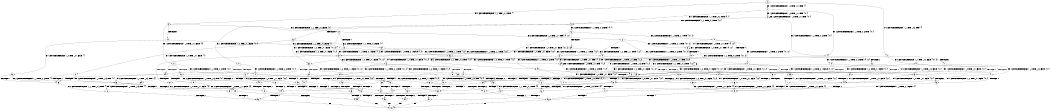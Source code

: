 digraph BCG {
size = "7, 10.5";
center = TRUE;
node [shape = circle];
0 [peripheries = 2];
0 -> 1 [label = "EX !1 !ATOMIC_EXCH_BRANCH (1, +0, TRUE, +0, 1, TRUE) !{}"];
0 -> 2 [label = "EX !2 !ATOMIC_EXCH_BRANCH (1, +1, TRUE, +0, 3, TRUE) !{}"];
0 -> 3 [label = "EX !0 !ATOMIC_EXCH_BRANCH (1, +1, TRUE, +0, 2, TRUE) !{}"];
1 -> 4 [label = "EX !2 !ATOMIC_EXCH_BRANCH (1, +1, TRUE, +0, 3, TRUE) !{0, 1}"];
1 -> 5 [label = "EX !0 !ATOMIC_EXCH_BRANCH (1, +1, TRUE, +0, 2, TRUE) !{0, 1}"];
1 -> 6 [label = "EX !1 !ATOMIC_EXCH_BRANCH (1, +0, TRUE, +0, 1, TRUE) !{0, 1}"];
2 -> 7 [label = "TERMINATE !2"];
2 -> 8 [label = "EX !1 !ATOMIC_EXCH_BRANCH (1, +0, TRUE, +0, 1, FALSE) !{0, 1, 2}"];
2 -> 9 [label = "EX !0 !ATOMIC_EXCH_BRANCH (1, +1, TRUE, +0, 2, FALSE) !{0, 1, 2}"];
3 -> 10 [label = "TERMINATE !0"];
3 -> 11 [label = "EX !1 !ATOMIC_EXCH_BRANCH (1, +0, TRUE, +0, 1, FALSE) !{0}"];
3 -> 12 [label = "EX !2 !ATOMIC_EXCH_BRANCH (1, +1, TRUE, +0, 3, FALSE) !{0}"];
4 -> 13 [label = "TERMINATE !2"];
4 -> 14 [label = "EX !0 !ATOMIC_EXCH_BRANCH (1, +1, TRUE, +0, 2, FALSE) !{0, 1, 2}"];
4 -> 8 [label = "EX !1 !ATOMIC_EXCH_BRANCH (1, +0, TRUE, +0, 1, FALSE) !{0, 1, 2}"];
5 -> 15 [label = "TERMINATE !0"];
5 -> 16 [label = "EX !2 !ATOMIC_EXCH_BRANCH (1, +1, TRUE, +0, 3, FALSE) !{0, 1}"];
5 -> 17 [label = "EX !1 !ATOMIC_EXCH_BRANCH (1, +0, TRUE, +0, 1, FALSE) !{0, 1}"];
6 -> 4 [label = "EX !2 !ATOMIC_EXCH_BRANCH (1, +1, TRUE, +0, 3, TRUE) !{0, 1}"];
6 -> 5 [label = "EX !0 !ATOMIC_EXCH_BRANCH (1, +1, TRUE, +0, 2, TRUE) !{0, 1}"];
6 -> 6 [label = "EX !1 !ATOMIC_EXCH_BRANCH (1, +0, TRUE, +0, 1, TRUE) !{0, 1}"];
7 -> 18 [label = "EX !1 !ATOMIC_EXCH_BRANCH (1, +0, TRUE, +0, 1, FALSE) !{0, 1}"];
7 -> 19 [label = "EX !0 !ATOMIC_EXCH_BRANCH (1, +1, TRUE, +0, 2, FALSE) !{0, 1}"];
8 -> 20 [label = "TERMINATE !1"];
8 -> 21 [label = "TERMINATE !2"];
8 -> 22 [label = "EX !0 !ATOMIC_EXCH_BRANCH (1, +1, TRUE, +0, 2, TRUE) !{0, 1, 2}"];
9 -> 23 [label = "TERMINATE !2"];
9 -> 24 [label = "TERMINATE !0"];
9 -> 25 [label = "EX !1 !ATOMIC_EXCH_BRANCH (1, +0, TRUE, +0, 1, FALSE) !{0, 1, 2}"];
10 -> 26 [label = "EX !1 !ATOMIC_EXCH_BRANCH (1, +0, TRUE, +0, 1, FALSE) !{}"];
10 -> 27 [label = "EX !2 !ATOMIC_EXCH_BRANCH (1, +1, TRUE, +0, 3, FALSE) !{}"];
11 -> 28 [label = "TERMINATE !1"];
11 -> 29 [label = "TERMINATE !0"];
11 -> 30 [label = "EX !2 !ATOMIC_EXCH_BRANCH (1, +1, TRUE, +0, 3, TRUE) !{0, 1}"];
12 -> 31 [label = "TERMINATE !0"];
12 -> 32 [label = "EX !1 !ATOMIC_EXCH_BRANCH (1, +0, TRUE, +0, 1, FALSE) !{0, 1, 2}"];
12 -> 33 [label = "EX !2 !ATOMIC_EXCH_BRANCH (1, +0, TRUE, +1, 1, TRUE) !{0, 1, 2}"];
13 -> 34 [label = "EX !0 !ATOMIC_EXCH_BRANCH (1, +1, TRUE, +0, 2, FALSE) !{0, 1}"];
13 -> 18 [label = "EX !1 !ATOMIC_EXCH_BRANCH (1, +0, TRUE, +0, 1, FALSE) !{0, 1}"];
14 -> 35 [label = "TERMINATE !2"];
14 -> 36 [label = "TERMINATE !0"];
14 -> 25 [label = "EX !1 !ATOMIC_EXCH_BRANCH (1, +0, TRUE, +0, 1, FALSE) !{0, 1, 2}"];
15 -> 37 [label = "EX !2 !ATOMIC_EXCH_BRANCH (1, +1, TRUE, +0, 3, FALSE) !{1}"];
15 -> 38 [label = "EX !1 !ATOMIC_EXCH_BRANCH (1, +0, TRUE, +0, 1, FALSE) !{1}"];
16 -> 39 [label = "TERMINATE !0"];
16 -> 40 [label = "EX !2 !ATOMIC_EXCH_BRANCH (1, +0, TRUE, +1, 1, TRUE) !{0, 1, 2}"];
16 -> 32 [label = "EX !1 !ATOMIC_EXCH_BRANCH (1, +0, TRUE, +0, 1, FALSE) !{0, 1, 2}"];
17 -> 28 [label = "TERMINATE !1"];
17 -> 29 [label = "TERMINATE !0"];
17 -> 30 [label = "EX !2 !ATOMIC_EXCH_BRANCH (1, +1, TRUE, +0, 3, TRUE) !{0, 1}"];
18 -> 41 [label = "TERMINATE !1"];
18 -> 42 [label = "EX !0 !ATOMIC_EXCH_BRANCH (1, +1, TRUE, +0, 2, TRUE) !{0, 1}"];
19 -> 43 [label = "TERMINATE !0"];
19 -> 44 [label = "EX !1 !ATOMIC_EXCH_BRANCH (1, +0, TRUE, +0, 1, FALSE) !{0, 1}"];
20 -> 45 [label = "TERMINATE !2"];
20 -> 46 [label = "EX !0 !ATOMIC_EXCH_BRANCH (1, +1, TRUE, +0, 2, TRUE) !{0, 2}"];
21 -> 41 [label = "TERMINATE !1"];
21 -> 42 [label = "EX !0 !ATOMIC_EXCH_BRANCH (1, +1, TRUE, +0, 2, TRUE) !{0, 1}"];
22 -> 47 [label = "TERMINATE !1"];
22 -> 48 [label = "TERMINATE !2"];
22 -> 49 [label = "TERMINATE !0"];
23 -> 43 [label = "TERMINATE !0"];
23 -> 44 [label = "EX !1 !ATOMIC_EXCH_BRANCH (1, +0, TRUE, +0, 1, FALSE) !{0, 1}"];
24 -> 50 [label = "TERMINATE !2"];
24 -> 51 [label = "EX !1 !ATOMIC_EXCH_BRANCH (1, +0, TRUE, +0, 1, FALSE) !{1, 2}"];
25 -> 52 [label = "TERMINATE !1"];
25 -> 53 [label = "TERMINATE !2"];
25 -> 54 [label = "TERMINATE !0"];
26 -> 55 [label = "TERMINATE !1"];
26 -> 56 [label = "EX !2 !ATOMIC_EXCH_BRANCH (1, +1, TRUE, +0, 3, TRUE) !{1}"];
27 -> 57 [label = "EX !1 !ATOMIC_EXCH_BRANCH (1, +0, TRUE, +0, 1, FALSE) !{1, 2}"];
27 -> 58 [label = "EX !2 !ATOMIC_EXCH_BRANCH (1, +0, TRUE, +1, 1, TRUE) !{1, 2}"];
28 -> 59 [label = "TERMINATE !0"];
28 -> 60 [label = "EX !2 !ATOMIC_EXCH_BRANCH (1, +1, TRUE, +0, 3, TRUE) !{0}"];
29 -> 55 [label = "TERMINATE !1"];
29 -> 56 [label = "EX !2 !ATOMIC_EXCH_BRANCH (1, +1, TRUE, +0, 3, TRUE) !{1}"];
30 -> 47 [label = "TERMINATE !1"];
30 -> 48 [label = "TERMINATE !2"];
30 -> 49 [label = "TERMINATE !0"];
31 -> 57 [label = "EX !1 !ATOMIC_EXCH_BRANCH (1, +0, TRUE, +0, 1, FALSE) !{1, 2}"];
31 -> 58 [label = "EX !2 !ATOMIC_EXCH_BRANCH (1, +0, TRUE, +1, 1, TRUE) !{1, 2}"];
32 -> 61 [label = "TERMINATE !1"];
32 -> 62 [label = "TERMINATE !0"];
32 -> 63 [label = "EX !2 !ATOMIC_EXCH_BRANCH (1, +0, TRUE, +1, 1, FALSE) !{0, 1, 2}"];
33 -> 64 [label = "TERMINATE !0"];
33 -> 65 [label = "EX !1 !ATOMIC_EXCH_BRANCH (1, +0, TRUE, +0, 1, TRUE) !{0, 1, 2}"];
33 -> 66 [label = "EX !2 !ATOMIC_EXCH_BRANCH (1, +1, TRUE, +0, 3, TRUE) !{0, 1, 2}"];
34 -> 67 [label = "TERMINATE !0"];
34 -> 44 [label = "EX !1 !ATOMIC_EXCH_BRANCH (1, +0, TRUE, +0, 1, FALSE) !{0, 1}"];
35 -> 67 [label = "TERMINATE !0"];
35 -> 44 [label = "EX !1 !ATOMIC_EXCH_BRANCH (1, +0, TRUE, +0, 1, FALSE) !{0, 1}"];
36 -> 68 [label = "TERMINATE !2"];
36 -> 51 [label = "EX !1 !ATOMIC_EXCH_BRANCH (1, +0, TRUE, +0, 1, FALSE) !{1, 2}"];
37 -> 69 [label = "EX !2 !ATOMIC_EXCH_BRANCH (1, +0, TRUE, +1, 1, TRUE) !{1, 2}"];
37 -> 57 [label = "EX !1 !ATOMIC_EXCH_BRANCH (1, +0, TRUE, +0, 1, FALSE) !{1, 2}"];
38 -> 55 [label = "TERMINATE !1"];
38 -> 56 [label = "EX !2 !ATOMIC_EXCH_BRANCH (1, +1, TRUE, +0, 3, TRUE) !{1}"];
39 -> 69 [label = "EX !2 !ATOMIC_EXCH_BRANCH (1, +0, TRUE, +1, 1, TRUE) !{1, 2}"];
39 -> 57 [label = "EX !1 !ATOMIC_EXCH_BRANCH (1, +0, TRUE, +0, 1, FALSE) !{1, 2}"];
40 -> 70 [label = "TERMINATE !0"];
40 -> 71 [label = "EX !2 !ATOMIC_EXCH_BRANCH (1, +1, TRUE, +0, 3, TRUE) !{0, 1, 2}"];
40 -> 65 [label = "EX !1 !ATOMIC_EXCH_BRANCH (1, +0, TRUE, +0, 1, TRUE) !{0, 1, 2}"];
41 -> 72 [label = "EX !0 !ATOMIC_EXCH_BRANCH (1, +1, TRUE, +0, 2, TRUE) !{0}"];
42 -> 73 [label = "TERMINATE !1"];
42 -> 74 [label = "TERMINATE !0"];
43 -> 75 [label = "EX !1 !ATOMIC_EXCH_BRANCH (1, +0, TRUE, +0, 1, FALSE) !{1}"];
44 -> 76 [label = "TERMINATE !1"];
44 -> 77 [label = "TERMINATE !0"];
45 -> 72 [label = "EX !0 !ATOMIC_EXCH_BRANCH (1, +1, TRUE, +0, 2, TRUE) !{0}"];
46 -> 78 [label = "TERMINATE !2"];
46 -> 79 [label = "TERMINATE !0"];
47 -> 78 [label = "TERMINATE !2"];
47 -> 79 [label = "TERMINATE !0"];
48 -> 73 [label = "TERMINATE !1"];
48 -> 74 [label = "TERMINATE !0"];
49 -> 80 [label = "TERMINATE !1"];
49 -> 81 [label = "TERMINATE !2"];
50 -> 75 [label = "EX !1 !ATOMIC_EXCH_BRANCH (1, +0, TRUE, +0, 1, FALSE) !{1}"];
51 -> 82 [label = "TERMINATE !1"];
51 -> 83 [label = "TERMINATE !2"];
52 -> 84 [label = "TERMINATE !2"];
52 -> 85 [label = "TERMINATE !0"];
53 -> 76 [label = "TERMINATE !1"];
53 -> 77 [label = "TERMINATE !0"];
54 -> 82 [label = "TERMINATE !1"];
54 -> 83 [label = "TERMINATE !2"];
55 -> 86 [label = "EX !2 !ATOMIC_EXCH_BRANCH (1, +1, TRUE, +0, 3, TRUE) !{}"];
56 -> 80 [label = "TERMINATE !1"];
56 -> 81 [label = "TERMINATE !2"];
57 -> 87 [label = "TERMINATE !1"];
57 -> 88 [label = "EX !2 !ATOMIC_EXCH_BRANCH (1, +0, TRUE, +1, 1, FALSE) !{1, 2}"];
58 -> 89 [label = "EX !1 !ATOMIC_EXCH_BRANCH (1, +0, TRUE, +0, 1, TRUE) !{1, 2}"];
58 -> 90 [label = "EX !2 !ATOMIC_EXCH_BRANCH (1, +1, TRUE, +0, 3, TRUE) !{1, 2}"];
59 -> 86 [label = "EX !2 !ATOMIC_EXCH_BRANCH (1, +1, TRUE, +0, 3, TRUE) !{}"];
60 -> 78 [label = "TERMINATE !2"];
60 -> 79 [label = "TERMINATE !0"];
61 -> 91 [label = "TERMINATE !0"];
61 -> 92 [label = "EX !2 !ATOMIC_EXCH_BRANCH (1, +0, TRUE, +1, 1, FALSE) !{0, 2}"];
62 -> 87 [label = "TERMINATE !1"];
62 -> 88 [label = "EX !2 !ATOMIC_EXCH_BRANCH (1, +0, TRUE, +1, 1, FALSE) !{1, 2}"];
63 -> 52 [label = "TERMINATE !1"];
63 -> 53 [label = "TERMINATE !2"];
63 -> 54 [label = "TERMINATE !0"];
64 -> 89 [label = "EX !1 !ATOMIC_EXCH_BRANCH (1, +0, TRUE, +0, 1, TRUE) !{1, 2}"];
64 -> 90 [label = "EX !2 !ATOMIC_EXCH_BRANCH (1, +1, TRUE, +0, 3, TRUE) !{1, 2}"];
65 -> 70 [label = "TERMINATE !0"];
65 -> 71 [label = "EX !2 !ATOMIC_EXCH_BRANCH (1, +1, TRUE, +0, 3, TRUE) !{0, 1, 2}"];
65 -> 65 [label = "EX !1 !ATOMIC_EXCH_BRANCH (1, +0, TRUE, +0, 1, TRUE) !{0, 1, 2}"];
66 -> 23 [label = "TERMINATE !2"];
66 -> 24 [label = "TERMINATE !0"];
66 -> 25 [label = "EX !1 !ATOMIC_EXCH_BRANCH (1, +0, TRUE, +0, 1, FALSE) !{0, 1, 2}"];
67 -> 75 [label = "EX !1 !ATOMIC_EXCH_BRANCH (1, +0, TRUE, +0, 1, FALSE) !{1}"];
68 -> 75 [label = "EX !1 !ATOMIC_EXCH_BRANCH (1, +0, TRUE, +0, 1, FALSE) !{1}"];
69 -> 93 [label = "EX !2 !ATOMIC_EXCH_BRANCH (1, +1, TRUE, +0, 3, TRUE) !{1, 2}"];
69 -> 89 [label = "EX !1 !ATOMIC_EXCH_BRANCH (1, +0, TRUE, +0, 1, TRUE) !{1, 2}"];
70 -> 93 [label = "EX !2 !ATOMIC_EXCH_BRANCH (1, +1, TRUE, +0, 3, TRUE) !{1, 2}"];
70 -> 89 [label = "EX !1 !ATOMIC_EXCH_BRANCH (1, +0, TRUE, +0, 1, TRUE) !{1, 2}"];
71 -> 35 [label = "TERMINATE !2"];
71 -> 36 [label = "TERMINATE !0"];
71 -> 25 [label = "EX !1 !ATOMIC_EXCH_BRANCH (1, +0, TRUE, +0, 1, FALSE) !{0, 1, 2}"];
72 -> 94 [label = "TERMINATE !0"];
73 -> 94 [label = "TERMINATE !0"];
74 -> 95 [label = "TERMINATE !1"];
75 -> 96 [label = "TERMINATE !1"];
76 -> 97 [label = "TERMINATE !0"];
77 -> 96 [label = "TERMINATE !1"];
78 -> 94 [label = "TERMINATE !0"];
79 -> 98 [label = "TERMINATE !2"];
80 -> 98 [label = "TERMINATE !2"];
81 -> 95 [label = "TERMINATE !1"];
82 -> 99 [label = "TERMINATE !2"];
83 -> 96 [label = "TERMINATE !1"];
84 -> 97 [label = "TERMINATE !0"];
85 -> 99 [label = "TERMINATE !2"];
86 -> 98 [label = "TERMINATE !2"];
87 -> 100 [label = "EX !2 !ATOMIC_EXCH_BRANCH (1, +0, TRUE, +1, 1, FALSE) !{2}"];
88 -> 82 [label = "TERMINATE !1"];
88 -> 83 [label = "TERMINATE !2"];
89 -> 93 [label = "EX !2 !ATOMIC_EXCH_BRANCH (1, +1, TRUE, +0, 3, TRUE) !{1, 2}"];
89 -> 89 [label = "EX !1 !ATOMIC_EXCH_BRANCH (1, +0, TRUE, +0, 1, TRUE) !{1, 2}"];
90 -> 50 [label = "TERMINATE !2"];
90 -> 51 [label = "EX !1 !ATOMIC_EXCH_BRANCH (1, +0, TRUE, +0, 1, FALSE) !{1, 2}"];
91 -> 100 [label = "EX !2 !ATOMIC_EXCH_BRANCH (1, +0, TRUE, +1, 1, FALSE) !{2}"];
92 -> 84 [label = "TERMINATE !2"];
92 -> 85 [label = "TERMINATE !0"];
93 -> 68 [label = "TERMINATE !2"];
93 -> 51 [label = "EX !1 !ATOMIC_EXCH_BRANCH (1, +0, TRUE, +0, 1, FALSE) !{1, 2}"];
94 -> 101 [label = "exit"];
95 -> 101 [label = "exit"];
96 -> 101 [label = "exit"];
97 -> 101 [label = "exit"];
98 -> 101 [label = "exit"];
99 -> 101 [label = "exit"];
100 -> 99 [label = "TERMINATE !2"];
}
